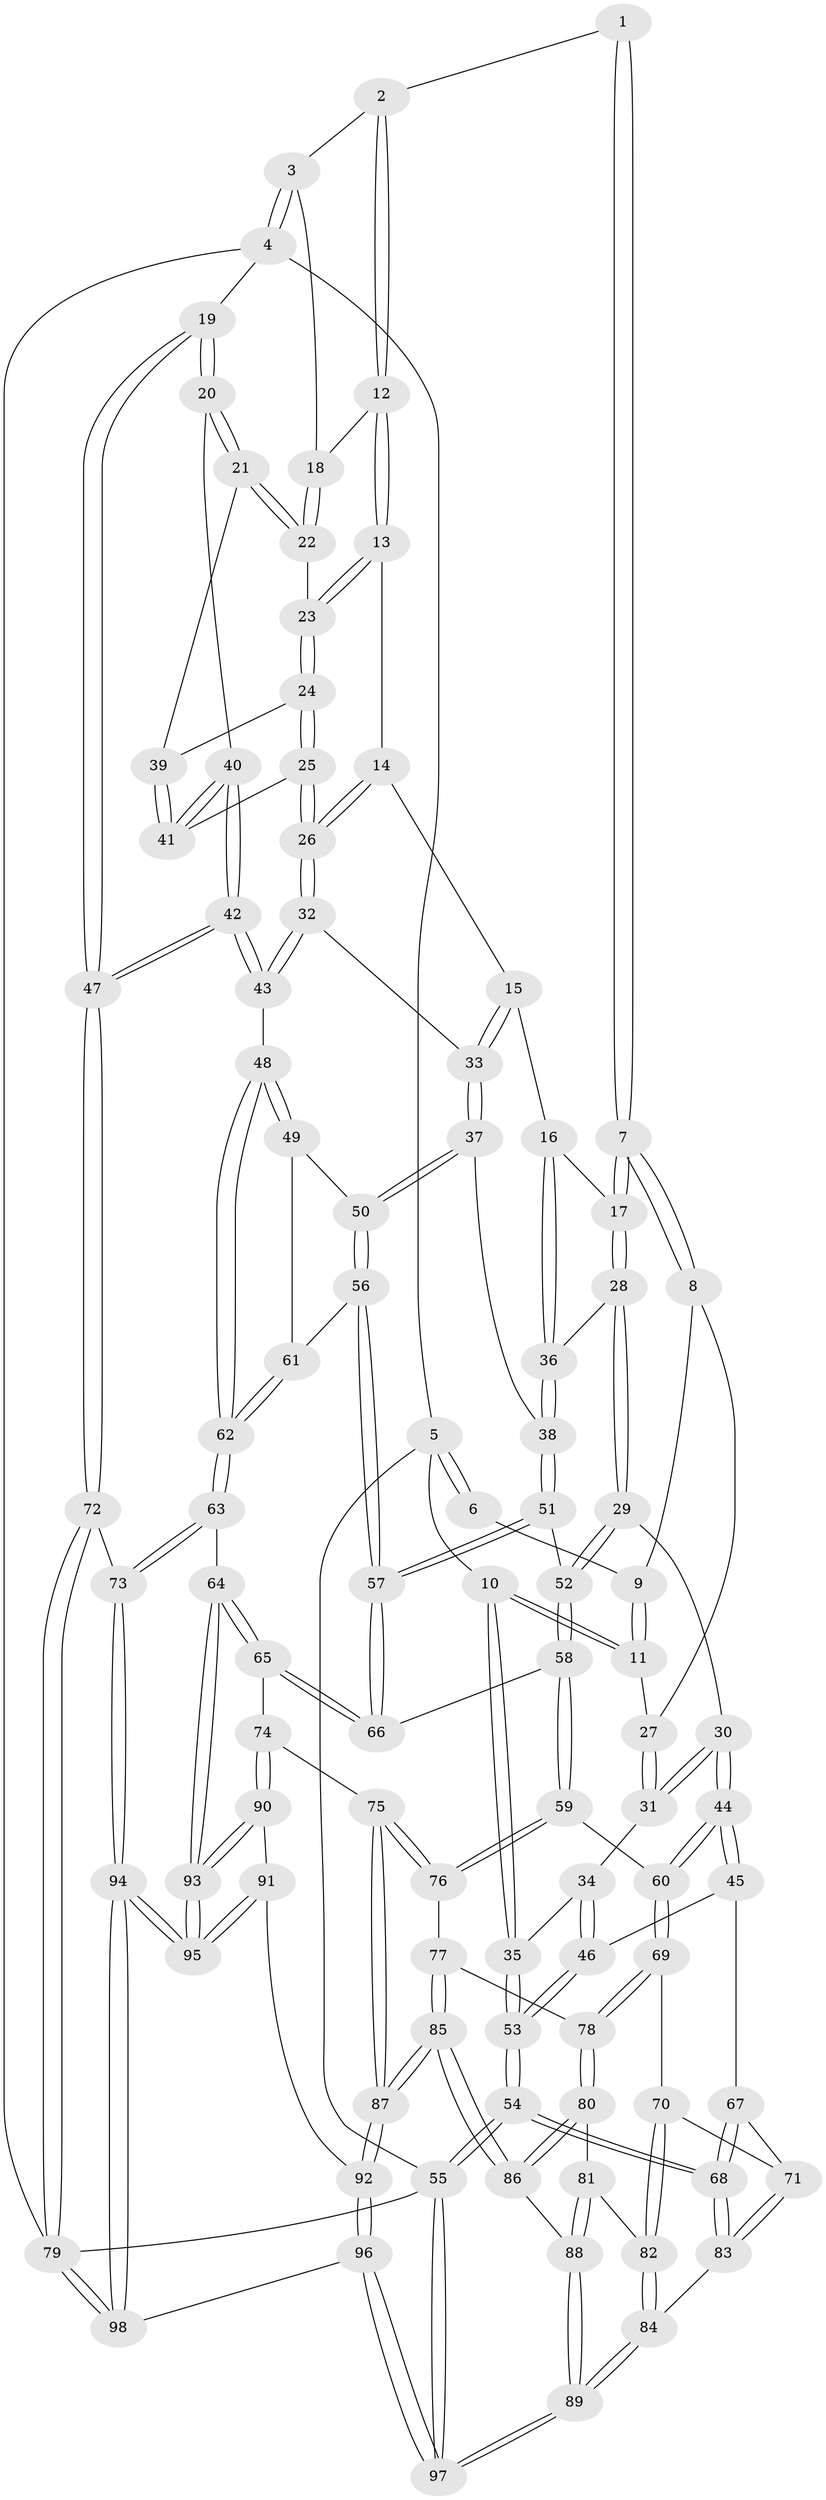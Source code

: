 // Generated by graph-tools (version 1.1) at 2025/03/03/09/25 03:03:13]
// undirected, 98 vertices, 242 edges
graph export_dot {
graph [start="1"]
  node [color=gray90,style=filled];
  1 [pos="+0.5881782208624066+0"];
  2 [pos="+0.7354551093042495+0"];
  3 [pos="+1+0"];
  4 [pos="+1+0"];
  5 [pos="+0+0"];
  6 [pos="+0.42776115950870197+0"];
  7 [pos="+0.45776868601389326+0.21841141015225596"];
  8 [pos="+0.38634385491275486+0.19389556375687558"];
  9 [pos="+0.38539420990398765+0.11557850760239909"];
  10 [pos="+0+0"];
  11 [pos="+0+0"];
  12 [pos="+0.7127431727459896+0.11412574080691933"];
  13 [pos="+0.7102317213172231+0.12305884045683857"];
  14 [pos="+0.693201659190429+0.14797395693336263"];
  15 [pos="+0.6571694546346373+0.18700705838078582"];
  16 [pos="+0.5317851042099822+0.24814845615429867"];
  17 [pos="+0.4623073863152213+0.22297872416134873"];
  18 [pos="+0.8977228097381965+0.2139777932214761"];
  19 [pos="+1+0.22764865442128857"];
  20 [pos="+1+0.28497413253380977"];
  21 [pos="+1+0.2841007316645086"];
  22 [pos="+0.9018940008886717+0.23336529112370508"];
  23 [pos="+0.8301470888981989+0.2929770182138409"];
  24 [pos="+0.8288754431318862+0.3128779059323445"];
  25 [pos="+0.8163896122611457+0.3446703629783562"];
  26 [pos="+0.7677232943826127+0.38820724423858183"];
  27 [pos="+0.35732889590460437+0.2011795970709452"];
  28 [pos="+0.3938556755351257+0.39678527173726685"];
  29 [pos="+0.35217107107663514+0.4211767156444035"];
  30 [pos="+0.3405341339630913+0.4202844791373342"];
  31 [pos="+0.26402637555834363+0.3240927562983517"];
  32 [pos="+0.7643120287972122+0.3928361565415356"];
  33 [pos="+0.6845068176529514+0.400848276307851"];
  34 [pos="+0.2449649212040749+0.32118937765525796"];
  35 [pos="+0+0.06126311886080949"];
  36 [pos="+0.5664032619820362+0.4038709418781241"];
  37 [pos="+0.6536210327858237+0.41851307649418973"];
  38 [pos="+0.5700026458936682+0.4077280084648038"];
  39 [pos="+0.94406772824165+0.31699264232109553"];
  40 [pos="+0.9358046428278362+0.43254752893808496"];
  41 [pos="+0.9034582056327971+0.3816769539238134"];
  42 [pos="+0.9506574201310553+0.5671991447622701"];
  43 [pos="+0.8601217366587959+0.5399549585204348"];
  44 [pos="+0.22796527257245203+0.5591193275947818"];
  45 [pos="+0.1340816249529817+0.504699526580595"];
  46 [pos="+0.12925073032763137+0.500033187616366"];
  47 [pos="+1+0.7089749568126286"];
  48 [pos="+0.803992523005563+0.5619122555834927"];
  49 [pos="+0.7212703509643434+0.5278226164018516"];
  50 [pos="+0.6541844390317092+0.4220106303658311"];
  51 [pos="+0.5021459897960947+0.5549037314326121"];
  52 [pos="+0.4187268040553606+0.5085268207950548"];
  53 [pos="+0+0.3602178018834351"];
  54 [pos="+0+0.7337743969799637"];
  55 [pos="+0+1"];
  56 [pos="+0.6434849311198257+0.5267057231770971"];
  57 [pos="+0.5093904796632902+0.5811903591275703"];
  58 [pos="+0.3318009525079778+0.6154316935698814"];
  59 [pos="+0.3111584038065906+0.6255102804434483"];
  60 [pos="+0.234458317624968+0.5799579329974016"];
  61 [pos="+0.6642016210232624+0.5708319456137686"];
  62 [pos="+0.6669376687625418+0.6874781960213056"];
  63 [pos="+0.658226692800814+0.7044923794016312"];
  64 [pos="+0.5914797359883112+0.7158973069569985"];
  65 [pos="+0.5483576693177116+0.6978378184301303"];
  66 [pos="+0.5103484051923007+0.5974088923437493"];
  67 [pos="+0.0883658257705669+0.5994033254468125"];
  68 [pos="+0+0.7349141706934991"];
  69 [pos="+0.1755115778148828+0.6766723694776627"];
  70 [pos="+0.15632444200734452+0.6845742712676366"];
  71 [pos="+0.11482642213532888+0.6917682864948346"];
  72 [pos="+1+0.7389566993422678"];
  73 [pos="+0.8413676537647462+0.8260908225581303"];
  74 [pos="+0.45562029546201793+0.7406959888927831"];
  75 [pos="+0.3719049773532368+0.7369424137683638"];
  76 [pos="+0.3518103879294255+0.7176365797410367"];
  77 [pos="+0.24637924160699973+0.7477190273001334"];
  78 [pos="+0.21768035518299067+0.740260073212462"];
  79 [pos="+1+1"];
  80 [pos="+0.19732748172413442+0.7955530789289122"];
  81 [pos="+0.15547721778149623+0.8013010121030794"];
  82 [pos="+0.1523592340542447+0.8015704087990932"];
  83 [pos="+0+0.7477080738400561"];
  84 [pos="+0.10368650675755059+0.8300276593002819"];
  85 [pos="+0.2836408139081516+0.8641631178627042"];
  86 [pos="+0.23500955107147065+0.844801949111565"];
  87 [pos="+0.3025968565625168+0.8778125759098853"];
  88 [pos="+0.19646428515087927+0.8571759662388476"];
  89 [pos="+0.12653736488825032+0.8849649171626931"];
  90 [pos="+0.450163919875726+0.8219605025943079"];
  91 [pos="+0.43456202967638907+0.8990650240672632"];
  92 [pos="+0.31440057074224925+0.9236356852639034"];
  93 [pos="+0.5800680607743874+0.8956930137836379"];
  94 [pos="+0.6541538832960532+1"];
  95 [pos="+0.5809065535543284+0.9815136727318966"];
  96 [pos="+0.19502647495957684+1"];
  97 [pos="+0.12299827552746656+1"];
  98 [pos="+0.6517595966762905+1"];
  1 -- 2;
  1 -- 7;
  1 -- 7;
  2 -- 3;
  2 -- 12;
  2 -- 12;
  3 -- 4;
  3 -- 4;
  3 -- 18;
  4 -- 5;
  4 -- 19;
  4 -- 79;
  5 -- 6;
  5 -- 6;
  5 -- 10;
  5 -- 55;
  6 -- 9;
  7 -- 8;
  7 -- 8;
  7 -- 17;
  7 -- 17;
  8 -- 9;
  8 -- 27;
  9 -- 11;
  9 -- 11;
  10 -- 11;
  10 -- 11;
  10 -- 35;
  10 -- 35;
  11 -- 27;
  12 -- 13;
  12 -- 13;
  12 -- 18;
  13 -- 14;
  13 -- 23;
  13 -- 23;
  14 -- 15;
  14 -- 26;
  14 -- 26;
  15 -- 16;
  15 -- 33;
  15 -- 33;
  16 -- 17;
  16 -- 36;
  16 -- 36;
  17 -- 28;
  17 -- 28;
  18 -- 22;
  18 -- 22;
  19 -- 20;
  19 -- 20;
  19 -- 47;
  19 -- 47;
  20 -- 21;
  20 -- 21;
  20 -- 40;
  21 -- 22;
  21 -- 22;
  21 -- 39;
  22 -- 23;
  23 -- 24;
  23 -- 24;
  24 -- 25;
  24 -- 25;
  24 -- 39;
  25 -- 26;
  25 -- 26;
  25 -- 41;
  26 -- 32;
  26 -- 32;
  27 -- 31;
  27 -- 31;
  28 -- 29;
  28 -- 29;
  28 -- 36;
  29 -- 30;
  29 -- 52;
  29 -- 52;
  30 -- 31;
  30 -- 31;
  30 -- 44;
  30 -- 44;
  31 -- 34;
  32 -- 33;
  32 -- 43;
  32 -- 43;
  33 -- 37;
  33 -- 37;
  34 -- 35;
  34 -- 46;
  34 -- 46;
  35 -- 53;
  35 -- 53;
  36 -- 38;
  36 -- 38;
  37 -- 38;
  37 -- 50;
  37 -- 50;
  38 -- 51;
  38 -- 51;
  39 -- 41;
  39 -- 41;
  40 -- 41;
  40 -- 41;
  40 -- 42;
  40 -- 42;
  42 -- 43;
  42 -- 43;
  42 -- 47;
  42 -- 47;
  43 -- 48;
  44 -- 45;
  44 -- 45;
  44 -- 60;
  44 -- 60;
  45 -- 46;
  45 -- 67;
  46 -- 53;
  46 -- 53;
  47 -- 72;
  47 -- 72;
  48 -- 49;
  48 -- 49;
  48 -- 62;
  48 -- 62;
  49 -- 50;
  49 -- 61;
  50 -- 56;
  50 -- 56;
  51 -- 52;
  51 -- 57;
  51 -- 57;
  52 -- 58;
  52 -- 58;
  53 -- 54;
  53 -- 54;
  54 -- 55;
  54 -- 55;
  54 -- 68;
  54 -- 68;
  55 -- 97;
  55 -- 97;
  55 -- 79;
  56 -- 57;
  56 -- 57;
  56 -- 61;
  57 -- 66;
  57 -- 66;
  58 -- 59;
  58 -- 59;
  58 -- 66;
  59 -- 60;
  59 -- 76;
  59 -- 76;
  60 -- 69;
  60 -- 69;
  61 -- 62;
  61 -- 62;
  62 -- 63;
  62 -- 63;
  63 -- 64;
  63 -- 73;
  63 -- 73;
  64 -- 65;
  64 -- 65;
  64 -- 93;
  64 -- 93;
  65 -- 66;
  65 -- 66;
  65 -- 74;
  67 -- 68;
  67 -- 68;
  67 -- 71;
  68 -- 83;
  68 -- 83;
  69 -- 70;
  69 -- 78;
  69 -- 78;
  70 -- 71;
  70 -- 82;
  70 -- 82;
  71 -- 83;
  71 -- 83;
  72 -- 73;
  72 -- 79;
  72 -- 79;
  73 -- 94;
  73 -- 94;
  74 -- 75;
  74 -- 90;
  74 -- 90;
  75 -- 76;
  75 -- 76;
  75 -- 87;
  75 -- 87;
  76 -- 77;
  77 -- 78;
  77 -- 85;
  77 -- 85;
  78 -- 80;
  78 -- 80;
  79 -- 98;
  79 -- 98;
  80 -- 81;
  80 -- 86;
  80 -- 86;
  81 -- 82;
  81 -- 88;
  81 -- 88;
  82 -- 84;
  82 -- 84;
  83 -- 84;
  84 -- 89;
  84 -- 89;
  85 -- 86;
  85 -- 86;
  85 -- 87;
  85 -- 87;
  86 -- 88;
  87 -- 92;
  87 -- 92;
  88 -- 89;
  88 -- 89;
  89 -- 97;
  89 -- 97;
  90 -- 91;
  90 -- 93;
  90 -- 93;
  91 -- 92;
  91 -- 95;
  91 -- 95;
  92 -- 96;
  92 -- 96;
  93 -- 95;
  93 -- 95;
  94 -- 95;
  94 -- 95;
  94 -- 98;
  94 -- 98;
  96 -- 97;
  96 -- 97;
  96 -- 98;
}

